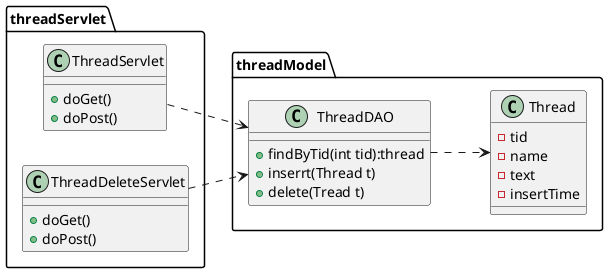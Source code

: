 @startuml
left to right direction

package threadServlet{
	class ThreadServlet{
		+doGet()
		+doPost()
	}

	class ThreadDeleteServlet{
		+doGet()
		+doPost()
	}
}

package threadModel{
	class Thread{
		-tid
		-name
		-text
		-insertTime
	}

	class ThreadDAO{
		+findByTid(int tid):thread
		+inserrt(Thread t)
		+delete(Tread t)
	}


	ThreadServlet ..> ThreadDAO
	ThreadDeleteServlet ..> ThreadDAO

	ThreadDAO ..> Thread
}

@enduml